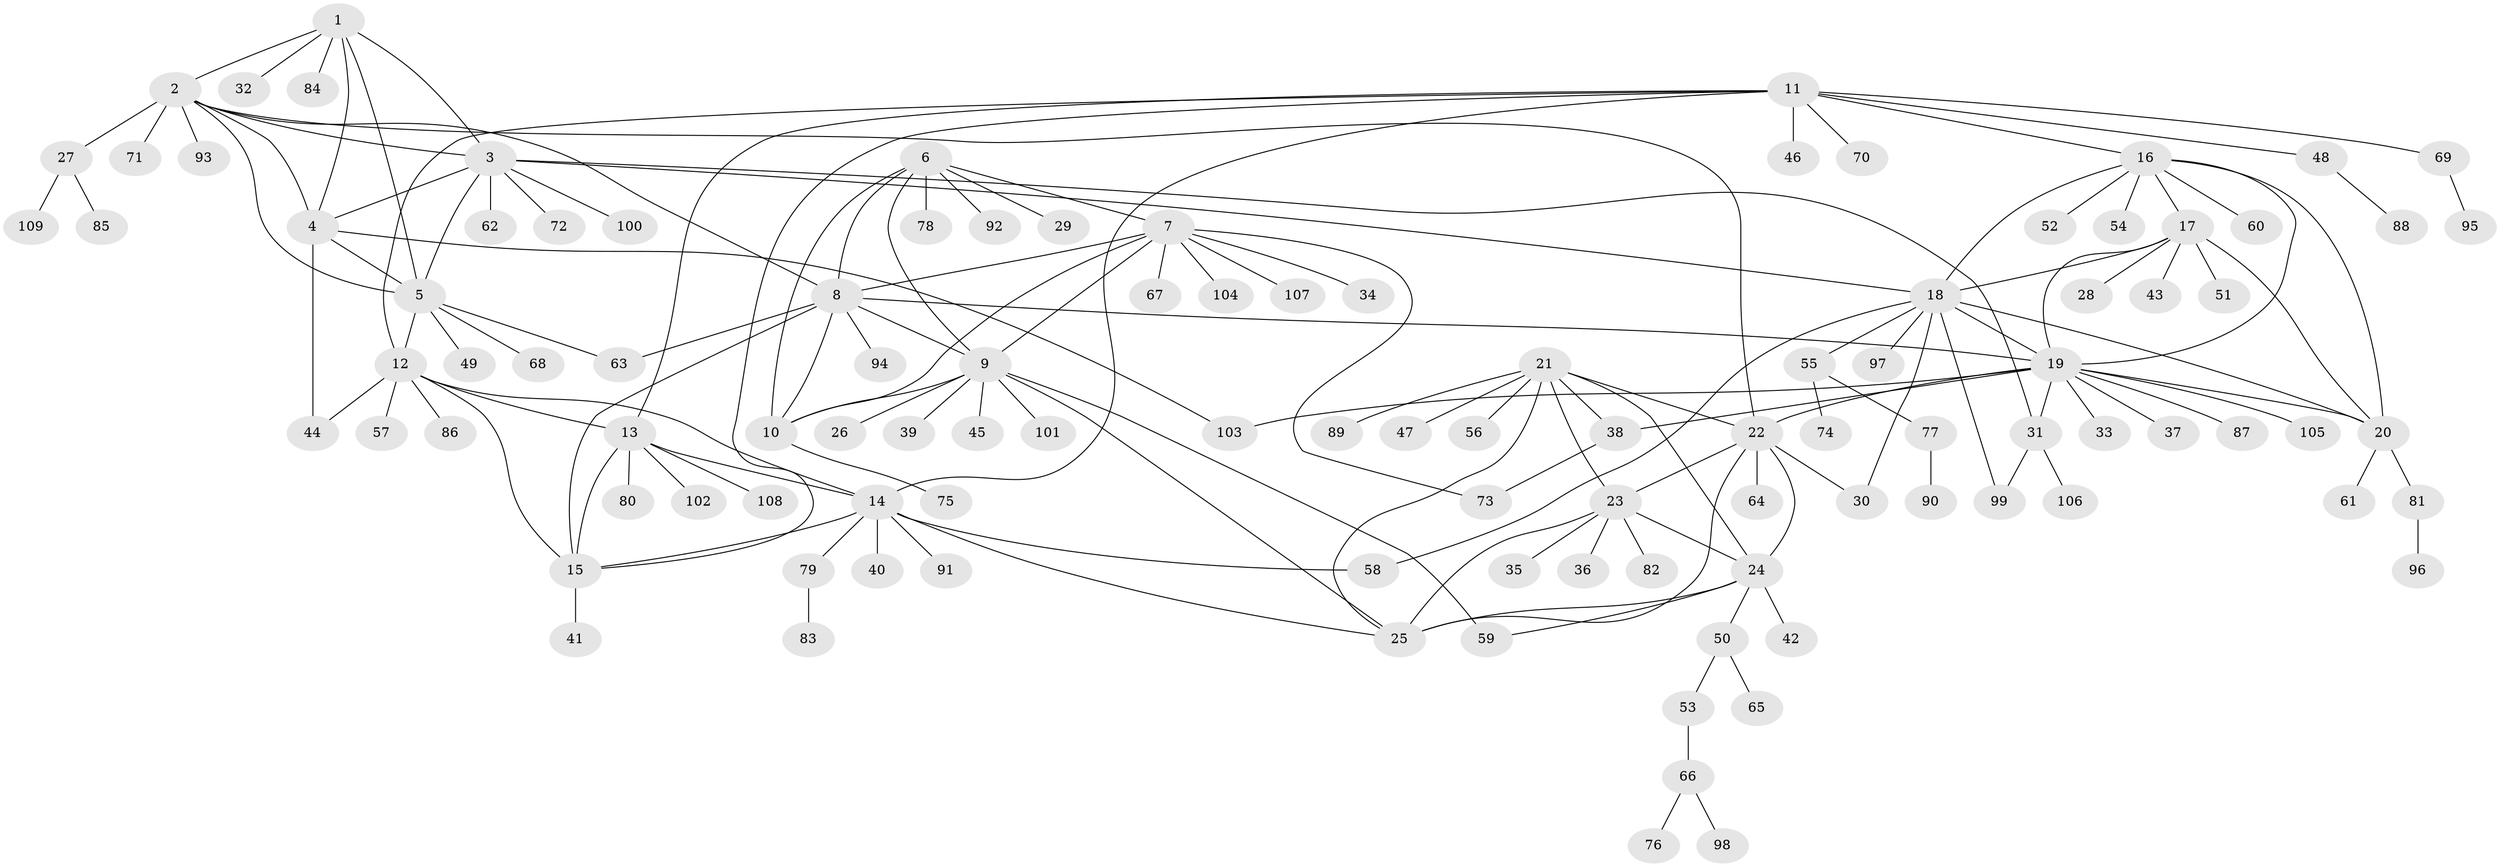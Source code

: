 // coarse degree distribution, {4: 0.012345679012345678, 13: 0.012345679012345678, 7: 0.037037037037037035, 9: 0.024691358024691357, 12: 0.012345679012345678, 3: 0.04938271604938271, 10: 0.012345679012345678, 6: 0.037037037037037035, 5: 0.037037037037037035, 8: 0.024691358024691357, 17: 0.012345679012345678, 1: 0.5925925925925926, 2: 0.13580246913580246}
// Generated by graph-tools (version 1.1) at 2025/52/02/27/25 19:52:18]
// undirected, 109 vertices, 154 edges
graph export_dot {
graph [start="1"]
  node [color=gray90,style=filled];
  1;
  2;
  3;
  4;
  5;
  6;
  7;
  8;
  9;
  10;
  11;
  12;
  13;
  14;
  15;
  16;
  17;
  18;
  19;
  20;
  21;
  22;
  23;
  24;
  25;
  26;
  27;
  28;
  29;
  30;
  31;
  32;
  33;
  34;
  35;
  36;
  37;
  38;
  39;
  40;
  41;
  42;
  43;
  44;
  45;
  46;
  47;
  48;
  49;
  50;
  51;
  52;
  53;
  54;
  55;
  56;
  57;
  58;
  59;
  60;
  61;
  62;
  63;
  64;
  65;
  66;
  67;
  68;
  69;
  70;
  71;
  72;
  73;
  74;
  75;
  76;
  77;
  78;
  79;
  80;
  81;
  82;
  83;
  84;
  85;
  86;
  87;
  88;
  89;
  90;
  91;
  92;
  93;
  94;
  95;
  96;
  97;
  98;
  99;
  100;
  101;
  102;
  103;
  104;
  105;
  106;
  107;
  108;
  109;
  1 -- 2;
  1 -- 3;
  1 -- 4;
  1 -- 5;
  1 -- 32;
  1 -- 84;
  2 -- 3;
  2 -- 4;
  2 -- 5;
  2 -- 8;
  2 -- 22;
  2 -- 27;
  2 -- 71;
  2 -- 93;
  3 -- 4;
  3 -- 5;
  3 -- 18;
  3 -- 31;
  3 -- 62;
  3 -- 72;
  3 -- 100;
  4 -- 5;
  4 -- 44;
  4 -- 103;
  5 -- 12;
  5 -- 49;
  5 -- 63;
  5 -- 68;
  6 -- 7;
  6 -- 8;
  6 -- 9;
  6 -- 10;
  6 -- 29;
  6 -- 78;
  6 -- 92;
  7 -- 8;
  7 -- 9;
  7 -- 10;
  7 -- 34;
  7 -- 67;
  7 -- 73;
  7 -- 104;
  7 -- 107;
  8 -- 9;
  8 -- 10;
  8 -- 15;
  8 -- 19;
  8 -- 63;
  8 -- 94;
  9 -- 10;
  9 -- 25;
  9 -- 26;
  9 -- 39;
  9 -- 45;
  9 -- 59;
  9 -- 101;
  10 -- 75;
  11 -- 12;
  11 -- 13;
  11 -- 14;
  11 -- 15;
  11 -- 16;
  11 -- 46;
  11 -- 48;
  11 -- 69;
  11 -- 70;
  12 -- 13;
  12 -- 14;
  12 -- 15;
  12 -- 44;
  12 -- 57;
  12 -- 86;
  13 -- 14;
  13 -- 15;
  13 -- 80;
  13 -- 102;
  13 -- 108;
  14 -- 15;
  14 -- 25;
  14 -- 40;
  14 -- 58;
  14 -- 79;
  14 -- 91;
  15 -- 41;
  16 -- 17;
  16 -- 18;
  16 -- 19;
  16 -- 20;
  16 -- 52;
  16 -- 54;
  16 -- 60;
  17 -- 18;
  17 -- 19;
  17 -- 20;
  17 -- 28;
  17 -- 43;
  17 -- 51;
  18 -- 19;
  18 -- 20;
  18 -- 30;
  18 -- 55;
  18 -- 58;
  18 -- 97;
  18 -- 99;
  19 -- 20;
  19 -- 22;
  19 -- 31;
  19 -- 33;
  19 -- 37;
  19 -- 38;
  19 -- 87;
  19 -- 103;
  19 -- 105;
  20 -- 61;
  20 -- 81;
  21 -- 22;
  21 -- 23;
  21 -- 24;
  21 -- 25;
  21 -- 38;
  21 -- 47;
  21 -- 56;
  21 -- 89;
  22 -- 23;
  22 -- 24;
  22 -- 25;
  22 -- 30;
  22 -- 64;
  23 -- 24;
  23 -- 25;
  23 -- 35;
  23 -- 36;
  23 -- 82;
  24 -- 25;
  24 -- 42;
  24 -- 50;
  24 -- 59;
  27 -- 85;
  27 -- 109;
  31 -- 99;
  31 -- 106;
  38 -- 73;
  48 -- 88;
  50 -- 53;
  50 -- 65;
  53 -- 66;
  55 -- 74;
  55 -- 77;
  66 -- 76;
  66 -- 98;
  69 -- 95;
  77 -- 90;
  79 -- 83;
  81 -- 96;
}
